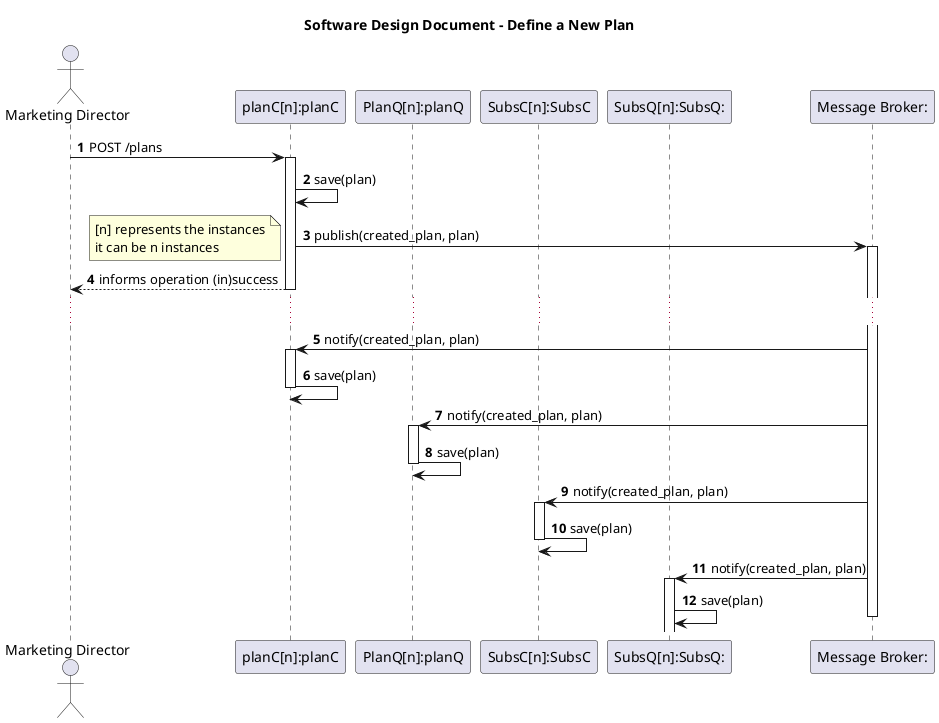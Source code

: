 @startuml
'autocomplete on
autonumber

title Software Design Document - Define a New Plan

actor "Marketing Director" as Ac
participant "planC[n]:planC" as PC
participant "PlanQ[n]:planQ" as PQ
participant "SubsC[n]:SubsC" as SC
participant "SubsQ[n]:SubsQ:" as SQ
participant "Message Broker:" as mb


Ac -> PC ++ : POST /plans
PC -> PC : save(plan)
PC -> mb ++ : publish(created_plan, plan)
note left
[n] represents the instances
it can be n instances
end note
PC --> Ac -- : informs operation (in)success

...

mb -> PC ++ : notify(created_plan, plan)
PC -> PC -- : save(plan)

mb -> PQ ++ : notify(created_plan, plan)
PQ -> PQ -- : save(plan)

mb -> SC ++ : notify(created_plan, plan)
SC -> SC -- : save(plan)

mb -> SQ ++ : notify(created_plan, plan)
SQ -> SQ : save(plan)

deactivate mb

@enduml
